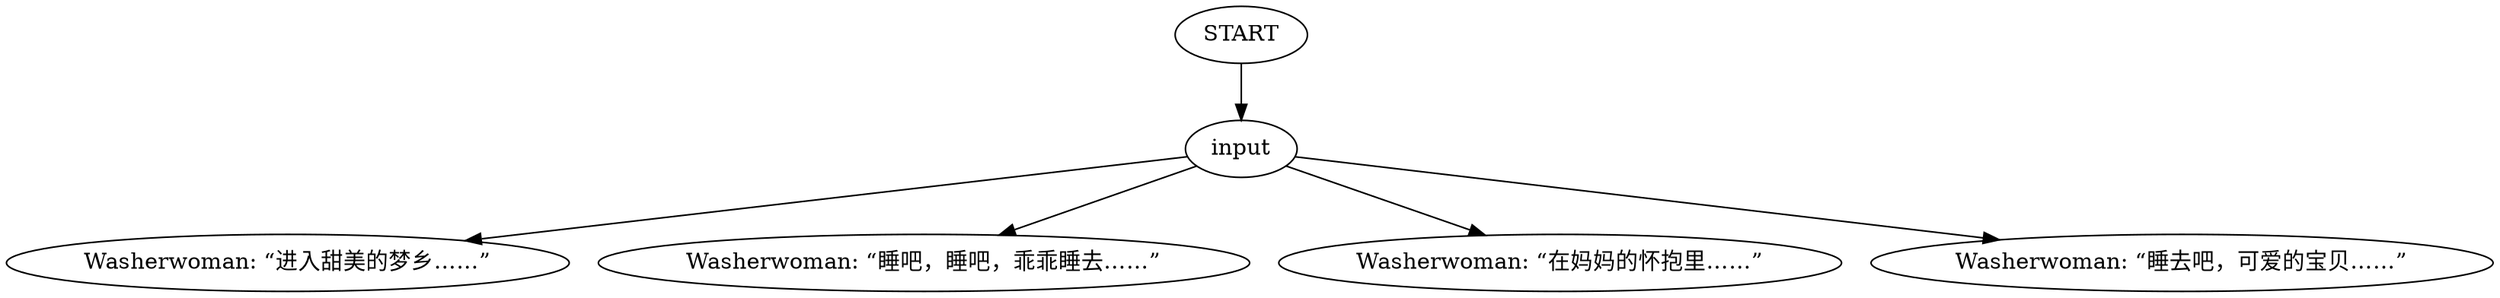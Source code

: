 # VILLAGE / WASHERWOMAN barks
# The lullaby the Washerwoman is singing to herself.
# ==================================================
digraph G {
	  0 [label="START"];
	  1 [label="input"];
	  2 [label="Washerwoman: “进入甜美的梦乡……”"];
	  3 [label="Washerwoman: “睡吧，睡吧，乖乖睡去……”"];
	  4 [label="Washerwoman: “在妈妈的怀抱里……”"];
	  5 [label="Washerwoman: “睡去吧，可爱的宝贝……”"];
	  0 -> 1
	  1 -> 2
	  1 -> 3
	  1 -> 4
	  1 -> 5
}

